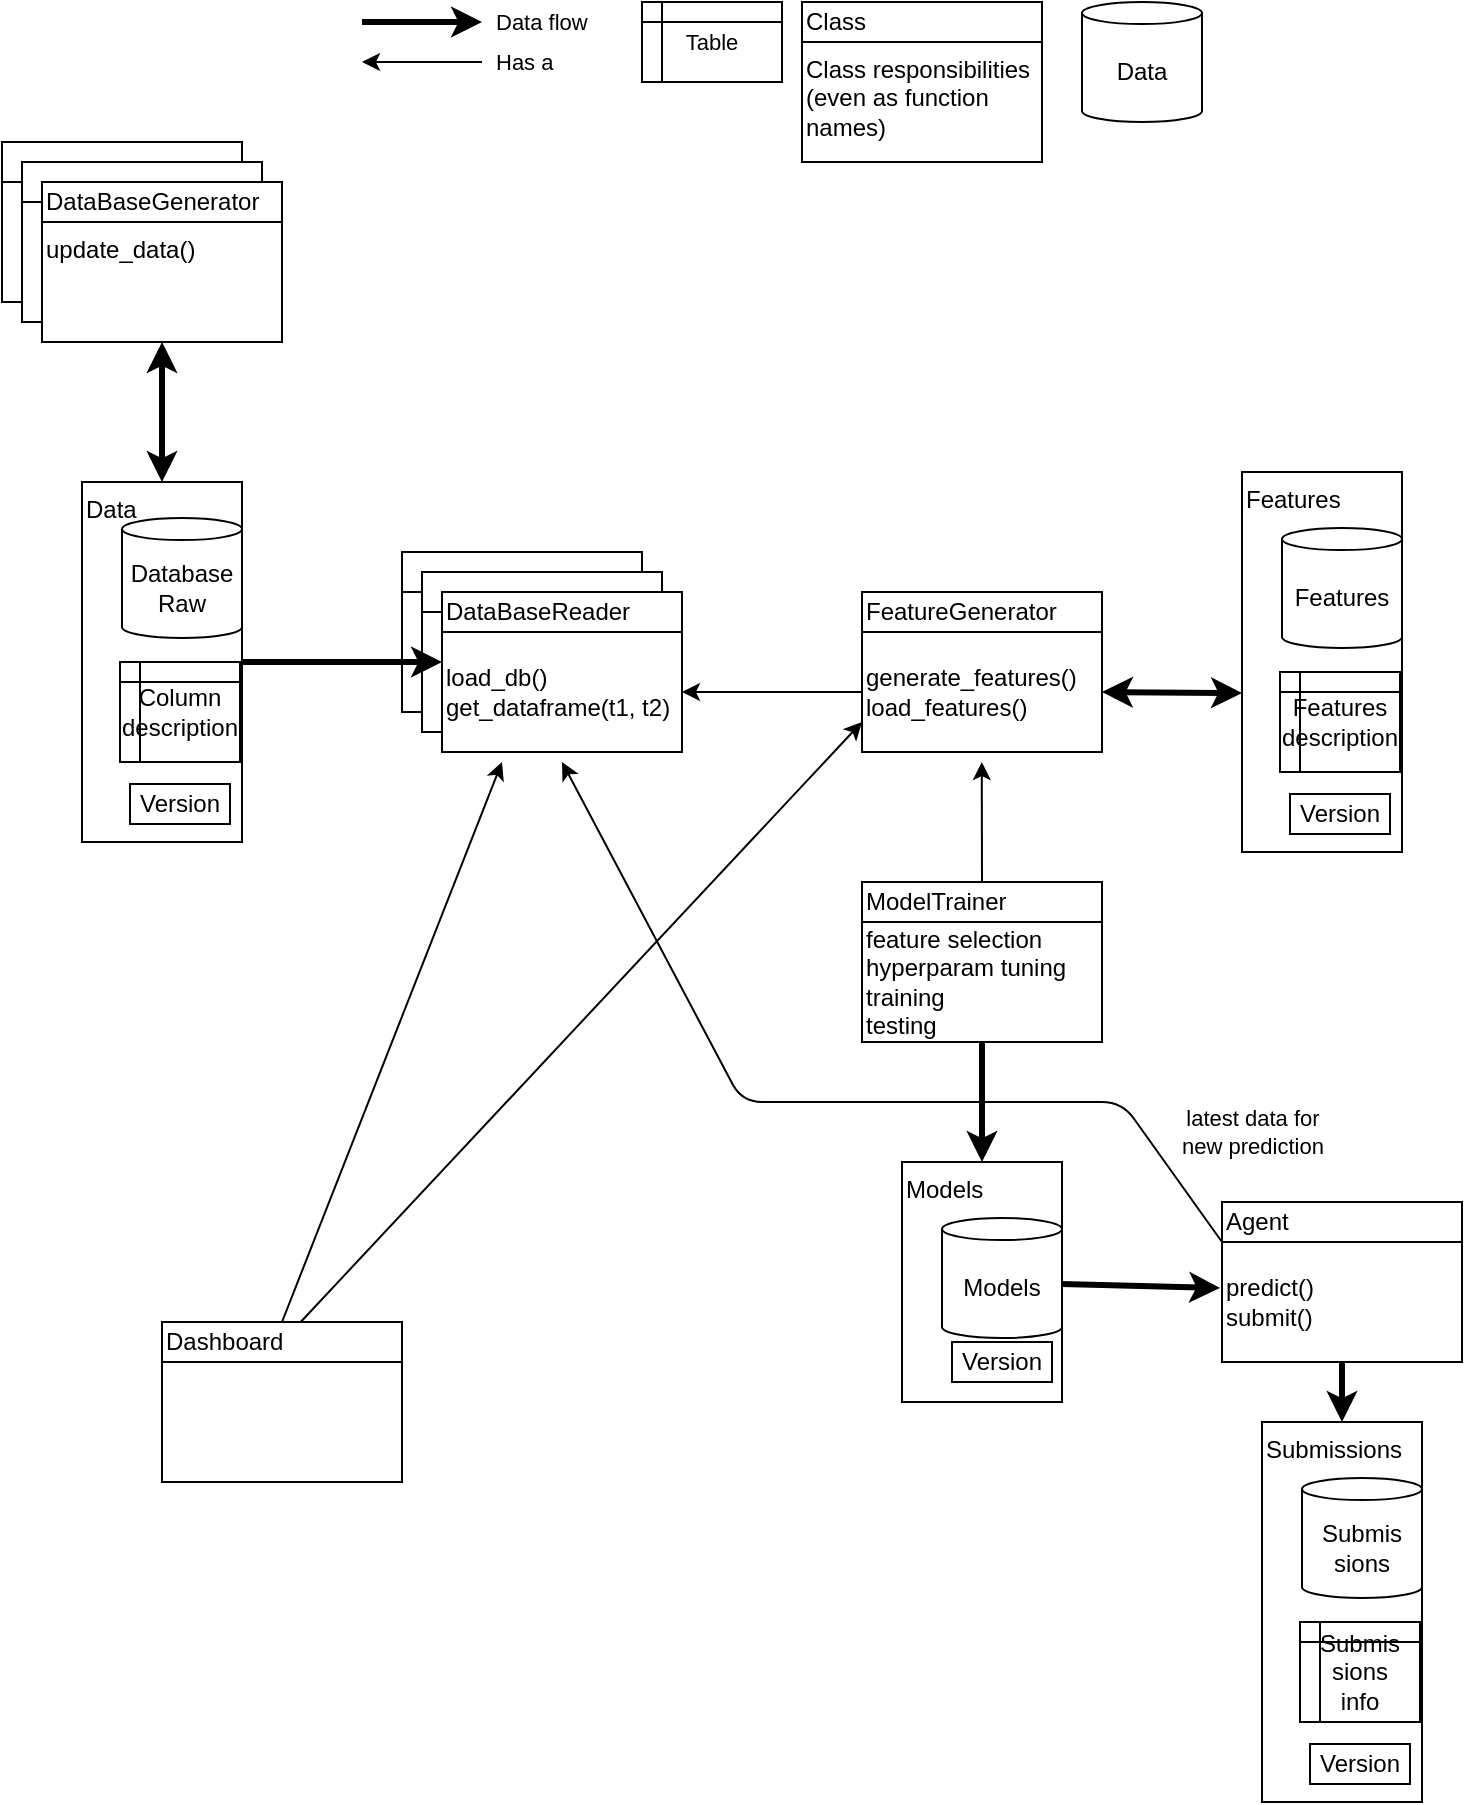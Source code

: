 <mxfile>
    <diagram id="rkLJ_AcX_zdgfZRn-Rlr" name="Page-1">
        <mxGraphModel dx="2037" dy="1162" grid="1" gridSize="10" guides="1" tooltips="1" connect="1" arrows="1" fold="1" page="1" pageScale="1" pageWidth="850" pageHeight="1100" math="0" shadow="0">
            <root>
                <mxCell id="0"/>
                <mxCell id="1" parent="0"/>
                <mxCell id="24" value="" style="group" parent="1" vertex="1" connectable="0">
                    <mxGeometry x="100" y="140" width="140" height="100" as="geometry"/>
                </mxCell>
                <mxCell id="14" value="" style="group" parent="24" vertex="1" connectable="0">
                    <mxGeometry width="120" height="80" as="geometry"/>
                </mxCell>
                <mxCell id="9" value="" style="rounded=0;whiteSpace=wrap;html=1;align=left;" parent="14" vertex="1">
                    <mxGeometry width="120" height="20" as="geometry"/>
                </mxCell>
                <mxCell id="10" value="" style="rounded=0;whiteSpace=wrap;html=1;align=left;" parent="14" vertex="1">
                    <mxGeometry y="20" width="120" height="60" as="geometry"/>
                </mxCell>
                <mxCell id="18" value="" style="group" parent="24" vertex="1" connectable="0">
                    <mxGeometry x="10" y="10" width="120" height="80" as="geometry"/>
                </mxCell>
                <mxCell id="19" value="" style="rounded=0;whiteSpace=wrap;html=1;align=left;" parent="18" vertex="1">
                    <mxGeometry width="120" height="20" as="geometry"/>
                </mxCell>
                <mxCell id="20" value="" style="rounded=0;whiteSpace=wrap;html=1;align=left;" parent="18" vertex="1">
                    <mxGeometry y="20" width="120" height="60" as="geometry"/>
                </mxCell>
                <mxCell id="21" value="" style="group" parent="24" vertex="1" connectable="0">
                    <mxGeometry x="20" y="20" width="120" height="80" as="geometry"/>
                </mxCell>
                <mxCell id="22" value="DataBaseGenerator" style="rounded=0;whiteSpace=wrap;html=1;align=left;" parent="21" vertex="1">
                    <mxGeometry width="120" height="20" as="geometry"/>
                </mxCell>
                <mxCell id="23" value="&lt;span&gt;update_data()&lt;/span&gt;" style="rounded=0;whiteSpace=wrap;html=1;align=left;verticalAlign=top;" parent="21" vertex="1">
                    <mxGeometry y="20" width="120" height="60" as="geometry"/>
                </mxCell>
                <mxCell id="25" value="" style="group" parent="1" vertex="1" connectable="0">
                    <mxGeometry x="300" y="345" width="140" height="100" as="geometry"/>
                </mxCell>
                <mxCell id="26" value="" style="group" parent="25" vertex="1" connectable="0">
                    <mxGeometry width="120" height="80" as="geometry"/>
                </mxCell>
                <mxCell id="27" value="" style="rounded=0;whiteSpace=wrap;html=1;align=left;" parent="26" vertex="1">
                    <mxGeometry width="120" height="20" as="geometry"/>
                </mxCell>
                <mxCell id="28" value="" style="rounded=0;whiteSpace=wrap;html=1;align=left;" parent="26" vertex="1">
                    <mxGeometry y="20" width="120" height="60" as="geometry"/>
                </mxCell>
                <mxCell id="29" value="" style="group" parent="25" vertex="1" connectable="0">
                    <mxGeometry x="10" y="10" width="120" height="80" as="geometry"/>
                </mxCell>
                <mxCell id="30" value="" style="rounded=0;whiteSpace=wrap;html=1;align=left;" parent="29" vertex="1">
                    <mxGeometry width="120" height="20" as="geometry"/>
                </mxCell>
                <mxCell id="31" value="" style="rounded=0;whiteSpace=wrap;html=1;align=left;" parent="29" vertex="1">
                    <mxGeometry y="20" width="120" height="60" as="geometry"/>
                </mxCell>
                <mxCell id="32" value="" style="group" parent="25" vertex="1" connectable="0">
                    <mxGeometry x="20" y="20" width="120" height="80" as="geometry"/>
                </mxCell>
                <mxCell id="33" value="DataBaseReader" style="rounded=0;whiteSpace=wrap;html=1;align=left;" parent="32" vertex="1">
                    <mxGeometry width="120" height="20" as="geometry"/>
                </mxCell>
                <mxCell id="34" value="load_db()&lt;br&gt;get_dataframe(t1, t2)" style="rounded=0;whiteSpace=wrap;html=1;align=left;" parent="32" vertex="1">
                    <mxGeometry y="20" width="120" height="60" as="geometry"/>
                </mxCell>
                <mxCell id="40" value="" style="group" parent="1" vertex="1" connectable="0">
                    <mxGeometry x="140" y="310" width="80" height="180" as="geometry"/>
                </mxCell>
                <mxCell id="39" value="Data" style="rounded=0;whiteSpace=wrap;html=1;align=left;labelPosition=center;verticalLabelPosition=middle;verticalAlign=top;horizontal=1;spacing=2;" parent="40" vertex="1">
                    <mxGeometry width="80" height="180" as="geometry"/>
                </mxCell>
                <mxCell id="35" value="Database&lt;br&gt;Raw" style="shape=cylinder3;whiteSpace=wrap;html=1;boundedLbl=1;backgroundOutline=1;size=5.529;" parent="40" vertex="1">
                    <mxGeometry x="20" y="18" width="60" height="60" as="geometry"/>
                </mxCell>
                <mxCell id="36" value="Column description" style="shape=internalStorage;whiteSpace=wrap;html=1;backgroundOutline=1;dx=10;dy=10;" parent="40" vertex="1">
                    <mxGeometry x="19" y="90" width="60" height="50" as="geometry"/>
                </mxCell>
                <mxCell id="37" value="Version" style="rounded=0;whiteSpace=wrap;html=1;" parent="40" vertex="1">
                    <mxGeometry x="24" y="151" width="50" height="20" as="geometry"/>
                </mxCell>
                <mxCell id="41" style="edgeStyle=none;html=1;entryX=0.5;entryY=0;entryDx=0;entryDy=0;startArrow=classic;startFill=1;strokeWidth=3;" parent="1" source="23" target="39" edge="1">
                    <mxGeometry relative="1" as="geometry"/>
                </mxCell>
                <mxCell id="44" style="edgeStyle=none;html=1;exitX=1;exitY=0.5;exitDx=0;exitDy=0;entryX=0;entryY=0.25;entryDx=0;entryDy=0;strokeWidth=3;" parent="1" source="39" target="34" edge="1">
                    <mxGeometry relative="1" as="geometry"/>
                </mxCell>
                <mxCell id="56" value="" style="edgeStyle=none;html=1;entryX=1;entryY=0.5;entryDx=0;entryDy=0;" parent="1" source="54" target="34" edge="1">
                    <mxGeometry relative="1" as="geometry">
                        <mxPoint x="450" y="415" as="targetPoint"/>
                    </mxGeometry>
                </mxCell>
                <mxCell id="52" value="" style="group" parent="1" vertex="1" connectable="0">
                    <mxGeometry x="530" y="365" width="120" height="80" as="geometry"/>
                </mxCell>
                <mxCell id="53" value="FeatureGenerator" style="rounded=0;whiteSpace=wrap;html=1;align=left;" parent="52" vertex="1">
                    <mxGeometry width="120" height="20" as="geometry"/>
                </mxCell>
                <mxCell id="54" value="generate_features()&lt;br&gt;load_features()" style="rounded=0;whiteSpace=wrap;html=1;align=left;" parent="52" vertex="1">
                    <mxGeometry y="20" width="120" height="60" as="geometry"/>
                </mxCell>
                <mxCell id="57" value="" style="group" parent="1" vertex="1" connectable="0">
                    <mxGeometry x="720" y="315" width="80" height="180" as="geometry"/>
                </mxCell>
                <mxCell id="58" value="Features" style="rounded=0;whiteSpace=wrap;html=1;align=left;labelPosition=center;verticalLabelPosition=middle;verticalAlign=top;horizontal=1;spacing=2;" parent="57" vertex="1">
                    <mxGeometry y="-10" width="80" height="190" as="geometry"/>
                </mxCell>
                <mxCell id="59" value="Features" style="shape=cylinder3;whiteSpace=wrap;html=1;boundedLbl=1;backgroundOutline=1;size=5.529;" parent="57" vertex="1">
                    <mxGeometry x="20" y="18" width="60" height="60" as="geometry"/>
                </mxCell>
                <mxCell id="60" value="Features description" style="shape=internalStorage;whiteSpace=wrap;html=1;backgroundOutline=1;dx=10;dy=10;" parent="57" vertex="1">
                    <mxGeometry x="19" y="90" width="60" height="50" as="geometry"/>
                </mxCell>
                <mxCell id="61" value="Version" style="rounded=0;whiteSpace=wrap;html=1;" parent="57" vertex="1">
                    <mxGeometry x="24" y="151" width="50" height="20" as="geometry"/>
                </mxCell>
                <mxCell id="63" style="edgeStyle=none;html=1;exitX=1;exitY=0.5;exitDx=0;exitDy=0;startArrow=classic;startFill=1;strokeWidth=3;" parent="1" source="54" edge="1">
                    <mxGeometry relative="1" as="geometry">
                        <mxPoint x="720" y="415.529" as="targetPoint"/>
                    </mxGeometry>
                </mxCell>
                <mxCell id="65" value="" style="group" parent="1" vertex="1" connectable="0">
                    <mxGeometry x="530" y="510" width="120" height="80" as="geometry"/>
                </mxCell>
                <mxCell id="66" value="ModelTrainer" style="rounded=0;whiteSpace=wrap;html=1;align=left;" parent="65" vertex="1">
                    <mxGeometry width="120" height="20" as="geometry"/>
                </mxCell>
                <mxCell id="67" value="feature selection&lt;br&gt;hyperparam tuning&lt;br&gt;training&lt;br&gt;testing" style="rounded=0;whiteSpace=wrap;html=1;align=left;" parent="65" vertex="1">
                    <mxGeometry y="20" width="120" height="60" as="geometry"/>
                </mxCell>
                <mxCell id="71" style="edgeStyle=none;shape=connector;rounded=1;html=1;exitX=0.5;exitY=0;exitDx=0;exitDy=0;labelBackgroundColor=default;fontFamily=Helvetica;fontSize=11;fontColor=default;endArrow=classic;strokeColor=default;" parent="1" source="66" edge="1">
                    <mxGeometry relative="1" as="geometry">
                        <mxPoint x="589.882" y="450" as="targetPoint"/>
                    </mxGeometry>
                </mxCell>
                <mxCell id="72" style="edgeStyle=none;html=1;exitX=1;exitY=0.5;exitDx=0;exitDy=0;strokeWidth=3;" parent="1" edge="1">
                    <mxGeometry relative="1" as="geometry">
                        <mxPoint x="280" y="80" as="sourcePoint"/>
                        <mxPoint x="340" y="80" as="targetPoint"/>
                    </mxGeometry>
                </mxCell>
                <mxCell id="73" value="Data flow" style="text;html=1;align=left;verticalAlign=middle;resizable=0;points=[];autosize=1;strokeColor=none;fillColor=none;fontSize=11;fontFamily=Helvetica;fontColor=default;" parent="1" vertex="1">
                    <mxGeometry x="345" y="70" width="60" height="20" as="geometry"/>
                </mxCell>
                <mxCell id="76" value="" style="edgeStyle=none;html=1;entryX=1;entryY=0.5;entryDx=0;entryDy=0;" parent="1" edge="1">
                    <mxGeometry relative="1" as="geometry">
                        <mxPoint x="340" y="100" as="sourcePoint"/>
                        <mxPoint x="280" y="100" as="targetPoint"/>
                    </mxGeometry>
                </mxCell>
                <mxCell id="77" value="Has a&amp;nbsp;" style="text;html=1;align=left;verticalAlign=middle;resizable=0;points=[];autosize=1;strokeColor=none;fillColor=none;fontSize=11;fontFamily=Helvetica;fontColor=default;" parent="1" vertex="1">
                    <mxGeometry x="345" y="90" width="50" height="20" as="geometry"/>
                </mxCell>
                <mxCell id="83" value="" style="group" parent="1" vertex="1" connectable="0">
                    <mxGeometry x="550" y="650" width="80" height="120" as="geometry"/>
                </mxCell>
                <mxCell id="79" value="Models" style="rounded=0;whiteSpace=wrap;html=1;align=left;labelPosition=center;verticalLabelPosition=middle;verticalAlign=top;horizontal=1;spacing=2;" parent="83" vertex="1">
                    <mxGeometry width="80" height="120" as="geometry"/>
                </mxCell>
                <mxCell id="80" value="Models" style="shape=cylinder3;whiteSpace=wrap;html=1;boundedLbl=1;backgroundOutline=1;size=5.529;" parent="83" vertex="1">
                    <mxGeometry x="20" y="28" width="60" height="60" as="geometry"/>
                </mxCell>
                <mxCell id="82" value="Version" style="rounded=0;whiteSpace=wrap;html=1;" parent="83" vertex="1">
                    <mxGeometry x="25" y="90" width="50" height="20" as="geometry"/>
                </mxCell>
                <mxCell id="84" style="edgeStyle=none;shape=connector;rounded=1;html=1;exitX=0.5;exitY=1;exitDx=0;exitDy=0;entryX=0.5;entryY=0;entryDx=0;entryDy=0;labelBackgroundColor=default;fontFamily=Helvetica;fontSize=11;fontColor=default;endArrow=classic;strokeColor=default;strokeWidth=3;" parent="1" source="67" target="79" edge="1">
                    <mxGeometry relative="1" as="geometry"/>
                </mxCell>
                <mxCell id="85" value="Agent" style="rounded=0;whiteSpace=wrap;html=1;align=left;" parent="1" vertex="1">
                    <mxGeometry x="710" y="670" width="120" height="20" as="geometry"/>
                </mxCell>
                <mxCell id="95" style="edgeStyle=none;shape=connector;rounded=1;html=1;exitX=0;exitY=0;exitDx=0;exitDy=0;labelBackgroundColor=default;fontFamily=Helvetica;fontSize=11;fontColor=default;endArrow=classic;strokeColor=default;strokeWidth=1;" parent="1" source="86" edge="1">
                    <mxGeometry relative="1" as="geometry">
                        <mxPoint x="380" y="450" as="targetPoint"/>
                        <Array as="points">
                            <mxPoint x="660" y="620"/>
                            <mxPoint x="470" y="620"/>
                        </Array>
                    </mxGeometry>
                </mxCell>
                <mxCell id="111" style="edgeStyle=none;html=1;exitX=0.5;exitY=1;exitDx=0;exitDy=0;entryX=0.5;entryY=0;entryDx=0;entryDy=0;strokeWidth=3;" edge="1" parent="1" source="86" target="107">
                    <mxGeometry relative="1" as="geometry"/>
                </mxCell>
                <mxCell id="86" value="predict()&lt;br&gt;submit()" style="rounded=0;whiteSpace=wrap;html=1;align=left;" parent="1" vertex="1">
                    <mxGeometry x="710" y="690" width="120" height="60" as="geometry"/>
                </mxCell>
                <mxCell id="88" value="Table" style="shape=internalStorage;whiteSpace=wrap;html=1;backgroundOutline=1;fontFamily=Helvetica;fontSize=11;fontColor=default;dx=10;dy=10;" parent="1" vertex="1">
                    <mxGeometry x="420" y="70" width="70" height="40" as="geometry"/>
                </mxCell>
                <mxCell id="89" value="" style="group" parent="1" vertex="1" connectable="0">
                    <mxGeometry x="500" y="70" width="120" height="80" as="geometry"/>
                </mxCell>
                <mxCell id="90" value="Class" style="rounded=0;whiteSpace=wrap;html=1;align=left;" parent="89" vertex="1">
                    <mxGeometry width="120" height="20" as="geometry"/>
                </mxCell>
                <mxCell id="91" value="&lt;span&gt;Class responsibilities (even as function names)&lt;/span&gt;" style="rounded=0;whiteSpace=wrap;html=1;align=left;verticalAlign=top;" parent="89" vertex="1">
                    <mxGeometry y="20" width="120" height="60" as="geometry"/>
                </mxCell>
                <mxCell id="92" value="Data" style="shape=cylinder3;whiteSpace=wrap;html=1;boundedLbl=1;backgroundOutline=1;size=5.529;" parent="1" vertex="1">
                    <mxGeometry x="640" y="70" width="60" height="60" as="geometry"/>
                </mxCell>
                <mxCell id="94" style="edgeStyle=none;shape=connector;rounded=1;html=1;entryX=-0.008;entryY=0.383;entryDx=0;entryDy=0;entryPerimeter=0;labelBackgroundColor=default;fontFamily=Helvetica;fontSize=11;fontColor=default;endArrow=classic;strokeColor=default;strokeWidth=3;" parent="1" source="79" target="86" edge="1">
                    <mxGeometry relative="1" as="geometry"/>
                </mxCell>
                <mxCell id="96" value="latest data for&lt;br&gt;new prediction" style="text;html=1;align=center;verticalAlign=middle;resizable=0;points=[];autosize=1;strokeColor=none;fillColor=none;fontSize=11;fontFamily=Helvetica;fontColor=default;" parent="1" vertex="1">
                    <mxGeometry x="680" y="620" width="90" height="30" as="geometry"/>
                </mxCell>
                <mxCell id="97" value="" style="group" parent="1" vertex="1" connectable="0">
                    <mxGeometry x="180" y="730" width="120" height="80" as="geometry"/>
                </mxCell>
                <mxCell id="98" value="Dashboard" style="rounded=0;whiteSpace=wrap;html=1;align=left;" parent="97" vertex="1">
                    <mxGeometry width="120" height="20" as="geometry"/>
                </mxCell>
                <mxCell id="99" value="" style="rounded=0;whiteSpace=wrap;html=1;align=left;" parent="97" vertex="1">
                    <mxGeometry y="20" width="120" height="60" as="geometry"/>
                </mxCell>
                <mxCell id="100" style="edgeStyle=none;shape=connector;rounded=1;html=1;exitX=0.5;exitY=0;exitDx=0;exitDy=0;labelBackgroundColor=default;fontFamily=Helvetica;fontSize=11;fontColor=default;endArrow=classic;strokeColor=default;strokeWidth=1;" parent="1" source="98" edge="1">
                    <mxGeometry relative="1" as="geometry">
                        <mxPoint x="350" y="450" as="targetPoint"/>
                    </mxGeometry>
                </mxCell>
                <mxCell id="101" style="edgeStyle=none;shape=connector;rounded=1;html=1;entryX=0;entryY=0.75;entryDx=0;entryDy=0;labelBackgroundColor=default;fontFamily=Helvetica;fontSize=11;fontColor=default;endArrow=classic;strokeColor=default;strokeWidth=1;" parent="1" source="98" target="54" edge="1">
                    <mxGeometry relative="1" as="geometry"/>
                </mxCell>
                <mxCell id="106" value="" style="group" parent="1" vertex="1" connectable="0">
                    <mxGeometry x="730" y="790" width="80" height="180" as="geometry"/>
                </mxCell>
                <mxCell id="107" value="Submissions" style="rounded=0;whiteSpace=wrap;html=1;align=left;labelPosition=center;verticalLabelPosition=middle;verticalAlign=top;horizontal=1;spacing=2;" parent="106" vertex="1">
                    <mxGeometry y="-10" width="80" height="190" as="geometry"/>
                </mxCell>
                <mxCell id="108" value="Submis&lt;br&gt;sions" style="shape=cylinder3;whiteSpace=wrap;html=1;boundedLbl=1;backgroundOutline=1;size=5.529;" parent="106" vertex="1">
                    <mxGeometry x="20" y="18" width="60" height="60" as="geometry"/>
                </mxCell>
                <mxCell id="109" value="Submis&lt;br&gt;sions&lt;br&gt;info" style="shape=internalStorage;whiteSpace=wrap;html=1;backgroundOutline=1;dx=10;dy=10;" parent="106" vertex="1">
                    <mxGeometry x="19" y="90" width="60" height="50" as="geometry"/>
                </mxCell>
                <mxCell id="110" value="Version" style="rounded=0;whiteSpace=wrap;html=1;" parent="106" vertex="1">
                    <mxGeometry x="24" y="151" width="50" height="20" as="geometry"/>
                </mxCell>
            </root>
        </mxGraphModel>
    </diagram>
</mxfile>